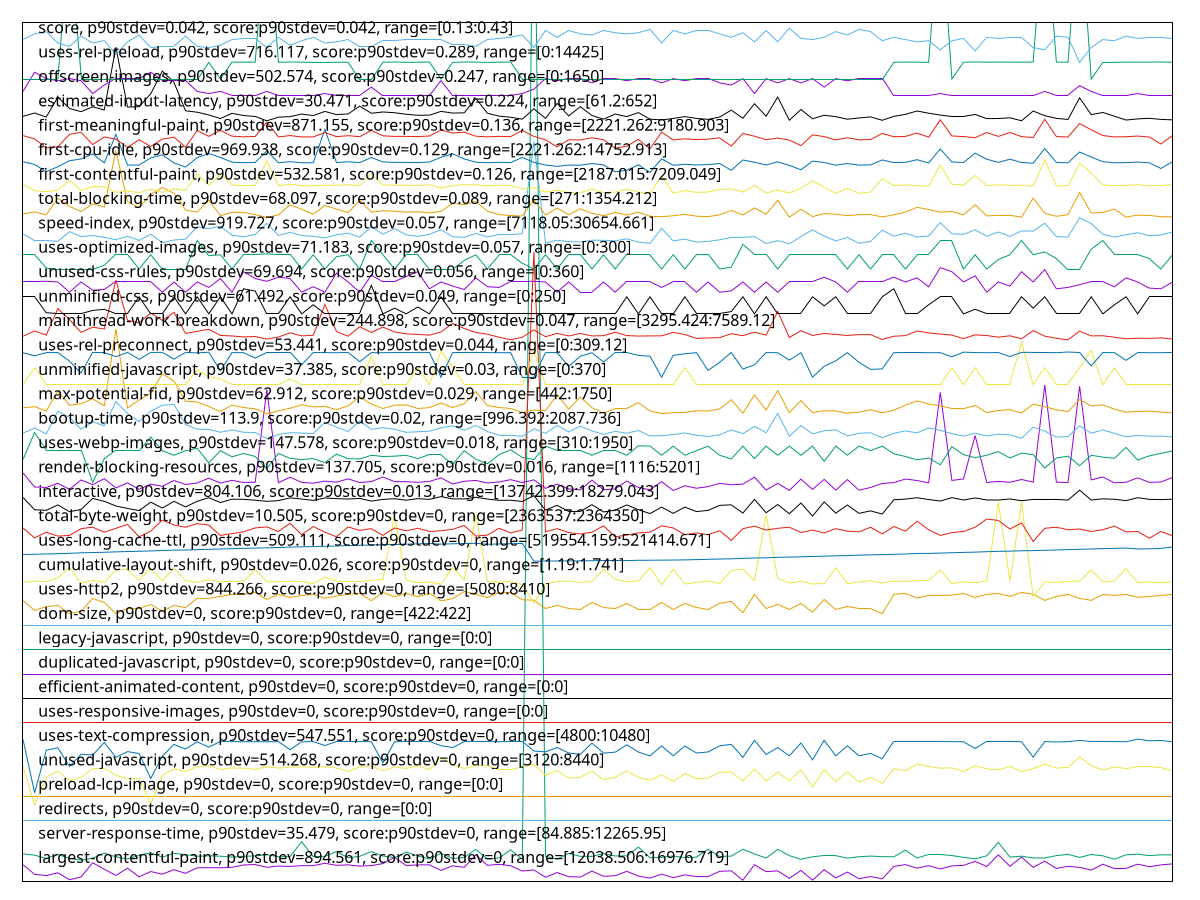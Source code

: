 reset

$largestContentfulPaintP90Stdev894561ScoreP90Stdev0Range1203850616976719 <<EOF
0 0.688344229305875
1 0.2959683626819327
2 0.24312607149387455
3 0.35763273323642064
4 0.07094303303444738
5 0.1873053516913692
6 0.7686870349316814
7 0.5028505591531007
8 0.24881459135539474
9 0.5466778341899259
10 0.19119608511365138
11 0.40786546728749284
12 0.30021635124542323
13 0.4866716428335667
14 0.3340911717956576
15 0.5612280345641842
16 0.5656354837434665
17 0.5623494334245147
18 0.5814668604030193
19 0.6779008262081465
20 0.6952554213592146
21 0.5827647219712904
22 0.6328786525834444
23 0.6168937290792815
24 0.6496761916098084
25 0.6479767216164642
26 0.7471143368822002
27 0.66215646646741
28 0.6819359190090943
29 0.6314758215766965
30 0.6505137294534182
31 0.7339259935286462
32 0.9918156280756905
33 0.6555579650653036
34 0.6782827924646497
35 0.6826239229242534
36 0.45549371314830545
37 0.6443373234694061
38 0.5831780523356698
39 1.0944886224775208
40 0.6613378315709708
41 0.7029574747050513
42 0.645922425352218
43 0.4290639081036183
44 0.47445273554158485
45 0.17201719715608021
46 0.3663175286289899
47 0.19740491123610582
48 0.18192983929025175
49 0.42529028847134587
50 0.2142835534101044
51 0.23729762758207062
52 0.4167236628993538
53 0.22244698651117156
54 0.13876976436639188
55 0.30020779739782144
56 0.15523095765679606
57 0.2724949152128162
58 0.20247354115411564
59 0.19982248201580077
60 0.41658648452854985
61 0.43722290587629864
62 0.0515077408549276
63 0.6870485854017967
64 0.40346076378768814
65 0.43603518829628607
66 0.13121133117782557
67 0.4522433566625583
68 0.05228761942951543
69 0.484832248789941
70 0.14386088773550343
71 0.38656321866651844
72 0.11408293777445655
73 0.20438559010083068
74 0.10775604743448008
75 0.6174170978288633
76 0.6915218252854771
77 0.5462725296578661
78 0.6482777959314472
79 0.5141225238346103
80 0.6396830799463431
81 0.6597990894301011
82 0.8270849973357879
83 0.6109436304460267
84 1.0924895566119899
85 0.6225371564355417
86 1.00329193467214
87 0.5797552460581405
88 0.8312113311778253
89 0.5331254770995248
90 0.6204236168564212
91 0.5797308517520166
92 0.46793259160763556
93 0.7092900676100955
94 0.5272992508519163
95 0.5369712236196031
96 0.7108362019649421
97 0.6049851891712827
98 0.6806830443430258
99 0.721467472900748
EOF

$serverResponseTimeP90Stdev35479ScoreP90Stdev0Range848851226595 <<EOF
0 1.1330568830824461
1 1.0785607993717619
2 0.9467236109411332
3 1.1081201148370252
4 0.9466879155958063
5 0.8745654703626647
6 0.9537555939705462
7 1.165918017990454
8 1.0102291998123445
9 0.9223508291518786
10 1.0740953116713579
11 1.1759305623546688
12 0.9995170266797209
13 1.1507082313466324
14 1.102751534899849
15 1.0345662862562721
16 1.050622052584343
17 1.0381679465997633
18 0.9991493646228531
19 1.0339202005058539
20 1.0483411200179495
21 1.099064205727573
22 1.0148910119120467
23 1.0214589554522089
24 1.628444024599192
25 1.0188103608289478
26 1.032096168359646
27 1.2255435228246236
28 0.9730025241708481
29 1.0313715528495084
30 1.2253079335454657
31 1.0404774354424182
32 0.9840752202912739
33 1.1971907100314119
34 1.0505542314282217
35 0.9212121476359483
36 1.154752513972178
37 0.9449067178639905
38 0.9798453218700282
39 1.3189296852690409
40 0.9164932229837229
41 0.9651174223881206
42 1.2945997378941785
43 0.9154866142455024
44 44.35529763288866
45 1.0306005333904458
46 0.9142337076245257
47 1.1568728174846
48 1.0307468843062864
49 1.02891214355648
50 1.1459821676253417
51 1.0462850681271163
52 1.0520927008118142
53 1.4088498296822092
54 0.972884729531269
55 0.9900791773752702
56 1.0465492136825358
57 0.9735736496960796
58 0.9985818086321543
59 1.3224635244564107
60 1.025617463182801
61 1.0393780188063475
62 1.3190724666503488
63 1.1269244227552726
64 0.960223590543793
65 1.3151852435442417
66 1.0600134979398685
67 0.9113245369803777
68 1.0111465701872475
69 1.0674452688369436
70 1.0604846764981846
71 0.9552476594052135
72 1.0151658660710643
73 1.0419695008770855
74 1.0165794017460121
75 1.012013967078693
76 1.2826917706931016
77 0.9618370201525721
78 1.1253788143026149
79 1.1253966619752782
80 1.0636437145596214
81 0.9884550391628931
82 0.9284440245991923
83 1.0524139589197568
84 1.604735176233019
85 0.9990351395178068
86 1.0391924030106474
87 0.9639644627340594
88 0.964853276832701
89 1.0598921337657567
90 1.1129354169216334
91 0.9876376157549056
92 1.1065745063843675
93 1.052506766817607
94 0.9137732376698078
95 1.0929817188838573
96 1.1196033074287113
97 1.059456650552768
98 1.0930316923673153
99 1.0883984365438746
EOF

$redirectsP90Stdev0ScoreP90Stdev0Range00 <<EOF
0 2.5
1 2.5
2 2.5
3 2.5
4 2.5
5 2.5
6 2.5
7 2.5
8 2.5
9 2.5
10 2.5
11 2.5
12 2.5
13 2.5
14 2.5
15 2.5
16 2.5
17 2.5
18 2.5
19 2.5
20 2.5
21 2.5
22 2.5
23 2.5
24 2.5
25 2.5
26 2.5
27 2.5
28 2.5
29 2.5
30 2.5
31 2.5
32 2.5
33 2.5
34 2.5
35 2.5
36 2.5
37 2.5
38 2.5
39 2.5
40 2.5
41 2.5
42 2.5
43 2.5
44 2.5
45 2.5
46 2.5
47 2.5
48 2.5
49 2.5
50 2.5
51 2.5
52 2.5
53 2.5
54 2.5
55 2.5
56 2.5
57 2.5
58 2.5
59 2.5
60 2.5
61 2.5
62 2.5
63 2.5
64 2.5
65 2.5
66 2.5
67 2.5
68 2.5
69 2.5
70 2.5
71 2.5
72 2.5
73 2.5
74 2.5
75 2.5
76 2.5
77 2.5
78 2.5
79 2.5
80 2.5
81 2.5
82 2.5
83 2.5
84 2.5
85 2.5
86 2.5
87 2.5
88 2.5
89 2.5
90 2.5
91 2.5
92 2.5
93 2.5
94 2.5
95 2.5
96 2.5
97 2.5
98 2.5
99 2.5
EOF

$preloadLcpImageP90Stdev0ScoreP90Stdev0Range00 <<EOF
0 3.5
1 3.5
2 3.5
3 3.5
4 3.5
5 3.5
6 3.5
7 3.5
8 3.5
9 3.5
10 3.5
11 3.5
12 3.5
13 3.5
14 3.5
15 3.5
16 3.5
17 3.5
18 3.5
19 3.5
20 3.5
21 3.5
22 3.5
23 3.5
24 3.5
25 3.5
26 3.5
27 3.5
28 3.5
29 3.5
30 3.5
31 3.5
32 3.5
33 3.5
34 3.5
35 3.5
36 3.5
37 3.5
38 3.5
39 3.5
40 3.5
41 3.5
42 3.5
43 3.5
44 3.5
45 3.5
46 3.5
47 3.5
48 3.5
49 3.5
50 3.5
51 3.5
52 3.5
53 3.5
54 3.5
55 3.5
56 3.5
57 3.5
58 3.5
59 3.5
60 3.5
61 3.5
62 3.5
63 3.5
64 3.5
65 3.5
66 3.5
67 3.5
68 3.5
69 3.5
70 3.5
71 3.5
72 3.5
73 3.5
74 3.5
75 3.5
76 3.5
77 3.5
78 3.5
79 3.5
80 3.5
81 3.5
82 3.5
83 3.5
84 3.5
85 3.5
86 3.5
87 3.5
88 3.5
89 3.5
90 3.5
91 3.5
92 3.5
93 3.5
94 3.5
95 3.5
96 3.5
97 3.5
98 3.5
99 3.5
EOF

$unusedJavascriptP90Stdev514268ScoreP90Stdev0Range31208440 <<EOF
0 4.721605263157894
1 3.137394736842105
2 4.268447368421052
3 4.526342105263158
4 4.128447368421053
5 4.264763157894737
6 4.625815789473684
7 4.640552631578947
8 4.356868421052631
9 4.2095
10 4.224236842105263
11 3.170552631578947
12 4.356868421052631
13 4.611078947368421
14 4.507921052631579
15 4.710552631578947
16 4.7473947368421054
17 4.588973684210526
18 4.65528947368421
19 4.640552631578947
20 4.596342105263158
21 4.703184210526316
22 4.644236842105263
23 4.692131578947368
24 4.6995000000000005
25 4.673710526315789
26 4.710552631578947
27 4.647921052631579
28 4.511605263157895
29 4.695815789473684
30 4.7326578947368425
31 4.533710526315789
32 4.692131578947368
33 4.633184210526316
34 4.736342105263158
35 4.581605263157895
36 5.067921052631579
37 4.784236842105264
38 4.6295
39 4.758447368421052
40 4.740026315789473
41 4.592657894736842
42 4.581605263157895
43 4.6995000000000005
44 4.79528947368421
45 4.3421315789473685
46 4.548447368421053
47 4.238973684210526
48 4.264763157894737
49 4.526342105263158
50 4.168973684210526
51 4.275815789473684
52 4.530026315789474
53 4.268447368421052
54 4.146868421052631
55 4.367921052631579
56 4.098973684210526
57 4.426868421052632
58 4.216868421052632
59 4.231605263157895
60 4.474763157894737
61 4.4895
62 4.117394736842105
63 4.611078947368421
64 4.110026315789474
65 4.482131578947368
66 4.128447368421053
67 4.570552631578947
68 3.877921052631579
69 4.581605263157895
70 4.095289473684211
71 4.493184210526316
72 4.0695
73 4.264763157894737
74 4.025289473684211
75 4.625815789473684
76 4.533710526315789
77 4.810026315789473
78 4.714236842105263
79 4.640552631578947
80 4.658973684210526
81 4.5042368421052625
82 4.743710526315789
83 4.614763157894737
84 4.574236842105263
85 4.710552631578947
86 4.5042368421052625
87 4.622131578947368
88 4.810026315789473
89 4.644236842105263
90 4.673710526315789
91 5.097394736842105
92 4.7473947368421054
93 4.5595
94 4.6995000000000005
95 4.622131578947368
96 4.710552631578947
97 4.706868421052631
98 4.670026315789474
99 4.530026315789474
EOF

$usesTextCompressionP90Stdev547551ScoreP90Stdev0Range480010480 <<EOF
0 5.82107182320442
1 3.6359889502762432
2 5.37632044198895
3 5.480740331491713
4 4.711127071823205
5 5.217756906077348
6 5.179082872928177
7 5.6934475138121545
8 5.086265193370165
9 5.322176795580111
10 5.2448287292817675
11 4.21996685082873
12 5.132674033149171
13 5.616099447513813
14 5.426596685082873
15 5.724386740331491
16 5.503944751381216
17 5.73985635359116
18 5.728254143646408
19 5.724386740331491
20 5.728254143646408
21 5.724386740331491
22 5.732121546961326
23 5.399524861878453
24 5.724386740331491
25 5.732121546961326
26 5.569690607734806
27 5.728254143646408
28 5.728254143646408
29 5.732121546961326
30 5.728254143646408
31 4.8580883977900555
32 5.724386740331491
33 5.728254143646408
34 5.728254143646408
35 5.728254143646408
36 5.565823204419889
37 5.488475138121547
38 5.728254143646408
39 5.728254143646408
40 5.728254143646408
41 5.724386740331491
42 5.728254143646408
43 5.728254143646408
44 5.345381215469613
45 5.31057458563536
46 5.488475138121547
47 5.264165745856354
48 5.206154696132597
49 5.670243093922652
50 5.260298342541437
51 5.298972375690608
52 5.600629834254144
53 5.3028397790055255
54 5.14814364640884
55 5.554220994475138
56 5.14814364640884
57 5.550353591160221
58 5.264165745856354
59 5.306707182320443
60 5.558088397790055
61 5.61996685082873
62 5.086265193370165
63 5.782397790055248
64 5.2022872928176795
65 5.488475138121547
66 5.14814364640884
67 5.674110497237569
68 4.985712707182321
69 5.782397790055248
70 5.14814364640884
71 5.558088397790055
72 5.14814364640884
73 5.2486961325966845
74 5.028254143646409
75 5.728254143646408
76 5.728254143646408
77 5.728254143646408
78 5.732121546961326
79 5.732121546961326
80 5.728254143646408
81 5.724386740331491
82 5.449801104972376
83 5.728254143646408
84 5.728254143646408
85 5.735988950276243
86 5.724386740331491
87 5.093999999999999
88 5.732121546961326
89 5.716651933701657
90 5.728254143646408
91 5.778530386740332
92 5.724386740331491
93 5.724386740331491
94 5.732121546961326
95 5.724386740331491
96 5.832674033149171
97 5.763060773480663
98 5.778530386740332
99 5.724386740331491
EOF

$usesResponsiveImagesP90Stdev0ScoreP90Stdev0Range00 <<EOF
0 6.5
1 6.5
2 6.5
3 6.5
4 6.5
5 6.5
6 6.5
7 6.5
8 6.5
9 6.5
10 6.5
11 6.5
12 6.5
13 6.5
14 6.5
15 6.5
16 6.5
17 6.5
18 6.5
19 6.5
20 6.5
21 6.5
22 6.5
23 6.5
24 6.5
25 6.5
26 6.5
27 6.5
28 6.5
29 6.5
30 6.5
31 6.5
32 6.5
33 6.5
34 6.5
35 6.5
36 6.5
37 6.5
38 6.5
39 6.5
40 6.5
41 6.5
42 6.5
43 6.5
44 6.5
45 6.5
46 6.5
47 6.5
48 6.5
49 6.5
50 6.5
51 6.5
52 6.5
53 6.5
54 6.5
55 6.5
56 6.5
57 6.5
58 6.5
59 6.5
60 6.5
61 6.5
62 6.5
63 6.5
64 6.5
65 6.5
66 6.5
67 6.5
68 6.5
69 6.5
70 6.5
71 6.5
72 6.5
73 6.5
74 6.5
75 6.5
76 6.5
77 6.5
78 6.5
79 6.5
80 6.5
81 6.5
82 6.5
83 6.5
84 6.5
85 6.5
86 6.5
87 6.5
88 6.5
89 6.5
90 6.5
91 6.5
92 6.5
93 6.5
94 6.5
95 6.5
96 6.5
97 6.5
98 6.5
99 6.5
EOF

$efficientAnimatedContentP90Stdev0ScoreP90Stdev0Range00 <<EOF
0 7.5
1 7.5
2 7.5
3 7.5
4 7.5
5 7.5
6 7.5
7 7.5
8 7.5
9 7.5
10 7.5
11 7.5
12 7.5
13 7.5
14 7.5
15 7.5
16 7.5
17 7.5
18 7.5
19 7.5
20 7.5
21 7.5
22 7.5
23 7.5
24 7.5
25 7.5
26 7.5
27 7.5
28 7.5
29 7.5
30 7.5
31 7.5
32 7.5
33 7.5
34 7.5
35 7.5
36 7.5
37 7.5
38 7.5
39 7.5
40 7.5
41 7.5
42 7.5
43 7.5
44 7.5
45 7.5
46 7.5
47 7.5
48 7.5
49 7.5
50 7.5
51 7.5
52 7.5
53 7.5
54 7.5
55 7.5
56 7.5
57 7.5
58 7.5
59 7.5
60 7.5
61 7.5
62 7.5
63 7.5
64 7.5
65 7.5
66 7.5
67 7.5
68 7.5
69 7.5
70 7.5
71 7.5
72 7.5
73 7.5
74 7.5
75 7.5
76 7.5
77 7.5
78 7.5
79 7.5
80 7.5
81 7.5
82 7.5
83 7.5
84 7.5
85 7.5
86 7.5
87 7.5
88 7.5
89 7.5
90 7.5
91 7.5
92 7.5
93 7.5
94 7.5
95 7.5
96 7.5
97 7.5
98 7.5
99 7.5
EOF

$duplicatedJavascriptP90Stdev0ScoreP90Stdev0Range00 <<EOF
0 8.5
1 8.5
2 8.5
3 8.5
4 8.5
5 8.5
6 8.5
7 8.5
8 8.5
9 8.5
10 8.5
11 8.5
12 8.5
13 8.5
14 8.5
15 8.5
16 8.5
17 8.5
18 8.5
19 8.5
20 8.5
21 8.5
22 8.5
23 8.5
24 8.5
25 8.5
26 8.5
27 8.5
28 8.5
29 8.5
30 8.5
31 8.5
32 8.5
33 8.5
34 8.5
35 8.5
36 8.5
37 8.5
38 8.5
39 8.5
40 8.5
41 8.5
42 8.5
43 8.5
44 8.5
45 8.5
46 8.5
47 8.5
48 8.5
49 8.5
50 8.5
51 8.5
52 8.5
53 8.5
54 8.5
55 8.5
56 8.5
57 8.5
58 8.5
59 8.5
60 8.5
61 8.5
62 8.5
63 8.5
64 8.5
65 8.5
66 8.5
67 8.5
68 8.5
69 8.5
70 8.5
71 8.5
72 8.5
73 8.5
74 8.5
75 8.5
76 8.5
77 8.5
78 8.5
79 8.5
80 8.5
81 8.5
82 8.5
83 8.5
84 8.5
85 8.5
86 8.5
87 8.5
88 8.5
89 8.5
90 8.5
91 8.5
92 8.5
93 8.5
94 8.5
95 8.5
96 8.5
97 8.5
98 8.5
99 8.5
EOF

$legacyJavascriptP90Stdev0ScoreP90Stdev0Range00 <<EOF
0 9.5
1 9.5
2 9.5
3 9.5
4 9.5
5 9.5
6 9.5
7 9.5
8 9.5
9 9.5
10 9.5
11 9.5
12 9.5
13 9.5
14 9.5
15 9.5
16 9.5
17 9.5
18 9.5
19 9.5
20 9.5
21 9.5
22 9.5
23 9.5
24 9.5
25 9.5
26 9.5
27 9.5
28 9.5
29 9.5
30 9.5
31 9.5
32 9.5
33 9.5
34 9.5
35 9.5
36 9.5
37 9.5
38 9.5
39 9.5
40 9.5
41 9.5
42 9.5
43 9.5
44 9.5
45 9.5
46 9.5
47 9.5
48 9.5
49 9.5
50 9.5
51 9.5
52 9.5
53 9.5
54 9.5
55 9.5
56 9.5
57 9.5
58 9.5
59 9.5
60 9.5
61 9.5
62 9.5
63 9.5
64 9.5
65 9.5
66 9.5
67 9.5
68 9.5
69 9.5
70 9.5
71 9.5
72 9.5
73 9.5
74 9.5
75 9.5
76 9.5
77 9.5
78 9.5
79 9.5
80 9.5
81 9.5
82 9.5
83 9.5
84 9.5
85 9.5
86 9.5
87 9.5
88 9.5
89 9.5
90 9.5
91 9.5
92 9.5
93 9.5
94 9.5
95 9.5
96 9.5
97 9.5
98 9.5
99 9.5
EOF

$domSizeP90Stdev0ScoreP90Stdev0Range422422 <<EOF
0 10.5
1 10.5
2 10.5
3 10.5
4 10.5
5 10.5
6 10.5
7 10.5
8 10.5
9 10.5
10 10.5
11 10.5
12 10.5
13 10.5
14 10.5
15 10.5
16 10.5
17 10.5
18 10.5
19 10.5
20 10.5
21 10.5
22 10.5
23 10.5
24 10.5
25 10.5
26 10.5
27 10.5
28 10.5
29 10.5
30 10.5
31 10.5
32 10.5
33 10.5
34 10.5
35 10.5
36 10.5
37 10.5
38 10.5
39 10.5
40 10.5
41 10.5
42 10.5
43 10.5
44 10.5
45 10.5
46 10.5
47 10.5
48 10.5
49 10.5
50 10.5
51 10.5
52 10.5
53 10.5
54 10.5
55 10.5
56 10.5
57 10.5
58 10.5
59 10.5
60 10.5
61 10.5
62 10.5
63 10.5
64 10.5
65 10.5
66 10.5
67 10.5
68 10.5
69 10.5
70 10.5
71 10.5
72 10.5
73 10.5
74 10.5
75 10.5
76 10.5
77 10.5
78 10.5
79 10.5
80 10.5
81 10.5
82 10.5
83 10.5
84 10.5
85 10.5
86 10.5
87 10.5
88 10.5
89 10.5
90 10.5
91 10.5
92 10.5
93 10.5
94 10.5
95 10.5
96 10.5
97 10.5
98 10.5
99 10.5
EOF

$usesHttp2P90Stdev844266ScoreP90Stdev0Range50808410 <<EOF
0 11.516827450980394
1 11.102317647058824
2 11.26427843137255
3 11.308200000000001
4 10.978788235294118
5 11.072121568627452
6 11.596435294117647
7 11.431729411764707
8 10.976043137254903
9 11.18741568627451
10 11.184670588235296
11 11.349376470588236
12 11.069376470588237
13 11.310945098039216
14 11.2203568627451
15 11.596435294117647
16 11.599180392156864
17 11.684278431372551
18 11.76114117647059
19 11.76114117647059
20 11.84349411764706
21 11.555258823529412
22 11.763886274509805
23 11.637611764705884
24 11.717219607843138
25 11.763886274509805
26 11.601925490196079
27 11.700749019607844
28 11.76114117647059
29 11.80506274509804
30 11.503101960784315
31 11.84349411764706
32 11.667807843137256
33 11.802317647058825
34 11.662317647058824
35 11.802317647058825
36 11.494866666666667
37 11.5882
38 11.884670588235295
39 11.76114117647059
40 11.634866666666667
41 11.840749019607845
42 11.84349411764706
43 11.54427843137255
44 11.52506274509804
45 11.184670588235296
46 11.310945098039216
47 11.184670588235296
48 11.143494117647059
49 11.431729411764707
50 11.223101960784314
51 11.181925490196079
52 11.390552941176471
53 11.146239215686276
54 11.143494117647059
55 11.431729411764707
56 11.143494117647059
57 11.387807843137256
58 11.22584705882353
59 11.143494117647059
60 11.393298039215686
61 11.475650980392158
62 11.014474509803922
63 11.758396078431373
64 11.181925490196079
65 11.354866666666668
66 11.143494117647059
67 11.390552941176471
68 11.030945098039217
69 11.552513725490197
70 11.143494117647059
71 11.267023529411766
72 11.184670588235296
73 11.181925490196079
74 10.970552941176472
75 11.763886274509805
76 11.802317647058825
77 11.612905882352942
78 11.719964705882354
79 11.72270980392157
80 11.730945098039216
81 11.799572549019608
82 11.640356862745099
83 11.76114117647059
84 11.802317647058825
85 11.676043137254903
86 11.84349411764706
87 11.766631372549021
88 11.514082352941177
89 11.681533333333334
90 11.76114117647059
91 11.599180392156864
92 11.516827450980394
93 11.76114117647059
94 11.72270980392157
95 11.76114117647059
96 11.643101960784314
97 11.678788235294117
98 11.719964705882354
99 11.76114117647059
EOF

$cumulativeLayoutShiftP90Stdev0026ScoreP90Stdev0Range1191741 <<EOF
0 12.257730979082964
1 12.311230485327812
2 12.28132945595893
3 12.445830298238583
4 12.860873247720018
5 12.218145897022097
6 12.332623790348954
7 12.254031400290053
8 12.775133836787496
9 12.783643355385584
10 12.335750977830081
11 12.841353127338362
12 12.316296163071069
13 12.842570977944243
14 12.326329674650236
15 12.261714265759124
16 12.363034794022784
17 12.280641189160049
18 12.29620418583518
19 12.298282971204406
20 12.77542702492968
21 12.285561456273934
22 12.2760145173941
23 12.306858317157506
24 12.284962863816977
25 12.202340002115287
26 12.471446810475497
27 12.304824324421112
28 12.2815545516641
29 12.287091328288076
30 12.337534755356415
31 12.370899973142595
32 14.998892712736737
33 12.346838185195937
34 12.235448680277056
35 12.270869472704542
36 12.181648656186471
37 12.864989792478857
38 12.360122865682852
39 15.021840385743099
40 12.298083033179665
41 12.256961360209736
42 12.30492490424211
43 12.15804701074074
44 11.409947434536491
45 12.18708363137219
46 12.289733419190727
47 12.311230485327812
48 12.250927728941162
49 12.291715149613754
50 12.793170404809418
51 12.378053801987402
52 12.278877173837914
53 12.314859095793079
54 12.857772146857442
55 12.157772146857443
56 12.792841484362407
57 12.187358495255488
58 12.24921268011083
59 12.308527453539185
60 12.209371007524833
61 12.746385823233508
62 12.794366978914702
63 12.322553248496616
64 15.031717161282891
65 12.42547652587903
66 12.225839846122762
67 12.304274596654519
68 12.187248549702169
69 12.21084856632489
70 12.853357756540623
71 12.198565955570288
72 12.274270455153864
73 12.320218330708732
74 12.225095474006217
75 12.303992403067666
76 12.296617092468752
77 12.322107358197048
78 12.336070443468515
79 12.763367830156515
80 12.203954165720305
81 12.277211702308014
82 12.238576936673285
83 12.31550003764835
84 15.540134693192098
85 12.303296081229982
86 15.550677962748162
87 11.656859391526254
88 12.271824370195402
89 12.252600186594762
90 12.295151151757837
91 12.310008460862962
92 12.764340848303384
93 12.270594608821245
94 12.314213267468768
95 12.816594508546828
96 12.239974772222006
97 12.272940113958708
98 12.249487543994126
99 12.27929700296929
EOF

$usesLongCacheTtlP90Stdev509111ScoreP90Stdev0Range519554159521414671 <<EOF
0 13.397084025497946
1 13.405972453342883
2 13.418676805455164
3 13.431016261932342
4 13.44522422924814
5 13.465265933867954
6 13.476530462637442
7 13.48824628709417
8 13.50564237534337
9 13.518303762584594
10 13.529702041540332
11 13.542404241079339
12 13.561684094446235
13 13.576112365083503
14 13.579452529531522
15 13.596180811563954
16 13.60888168633906
17 13.621155436776235
18 13.6351113227538
19 13.64738155319833
20 13.659971005357022
21 13.670121851177754
22 13.683645768060842
23 13.700089387373396
24 13.710510411694429
25 13.720193131190968
26 13.73170567197937
27 13.746543935590523
28 13.7625135592356
29 13.77404358522071
30 13.784454949850868
31 13.793624440306615
32 13.807115165614846
33 13.82040346299189
34 13.832363520669958
35 13.84757999190498
36 13.821369401919753
37 13.83449777790426
38 13.848649906587099
39 13.855395741140228
40 13.81493240745533
41 13.82691589068429
42 13.838186437052258
43 13.850238500951377
44 13.122727706389043
45 13.127968129091016
46 13.131340504282605
47 13.133169277566992
48 13.136895448530822
49 13.141738965038428
50 13.14962383696772
51 13.149278023573203
52 13.15023850095136
53 13.15834084457893
54 13.161885474673284
55 13.166184464119652
56 13.170092514385516
57 13.176597331132768
58 13.186551827365093
59 13.199643775153788
60 13.211172588085873
61 13.219469299243457
62 13.237606194811917
63 13.254240085370014
64 13.261235609255237
65 13.280555612537995
66 13.289555217455415
67 13.300177519904508
68 13.315395323236714
69 13.329122670821135
70 13.342700166880803
71 13.353396080625572
72 13.369479582143015
73 13.382340621349044
74 13.391974487320198
75 13.406418074142067
76 13.417147179461693
77 13.438790050258348
78 13.442404097204445
79 13.454748156560868
80 13.466986955426819
81 13.48279150791791
82 13.493573189644025
83 13.511782939281971
84 13.526860124775624
85 13.533253524223085
86 13.550021076173238
87 13.55555207981189
88 13.569840157270875
89 13.583056385732306
90 13.59665727214292
91 13.610976578291996
92 13.622143338471943
93 13.636351915980896
94 13.647946109292633
95 13.660540489990979
96 13.62296749573315
97 13.630671855749142
98 13.645699562796523
99 13.707027619589866
EOF

$totalByteWeightP90Stdev10505ScoreP90Stdev0Range23635372364350 <<EOF
0 14.48497916667111
1 14.076645833338262
2 14.309979166675475
3 14.149562500002503
4 14.178729166669655
5 14.455812500003958
6 14.514145833338262
7 14.309979166675475
8 14.470395833341172
9 14.630812500006869
10 14.120395833342627
11 14.353729166672565
12 14.805812500002503
13 14.601645833339717
14 14.514145833338262
15 14.65997916667402
16 14.601645833339717
17 14.178729166669655
18 14.251645833341172
19 14.324562500005413
20 14.48497916667111
21 14.528729166675475
22 14.339145833342627
23 14.674562500003958
24 14.207895833336806
25 14.543312500005413
26 14.309979166675475
27 14.120395833342627
28 14.528729166675475
29 14.382895833339717
30 14.455812500003958
31 14.178729166669655
32 14.48497916667111
33 14.368312500002503
34 14.470395833341172
35 14.339145833342627
36 14.368312500002503
37 14.426645833336806
38 14.587062500002503
39 14.149562500002503
40 14.193312500006869
41 14.470395833341172
42 14.280812500008324
43 14.397479166669655
44 25.78706250000687
45 14.324562500005413
46 14.455812500003958
47 14.295395833338262
48 14.237062500003958
49 14.309979166675475
50 14.572479166672565
51 14.120395833342627
52 14.193312500006869
53 14.280812500008324
54 14.309979166675475
55 14.572479166672565
56 14.48497916667111
57 14.207895833336806
58 14.280812500008324
59 14.207895833336806
60 14.368312500002503
61 13.974562500006869
62 14.455812500003958
63 14.557895833342627
64 14.397479166669655
65 14.470395833341172
66 14.514145833338262
67 14.295395833338262
68 14.397479166669655
69 14.280812500008324
70 14.455812500003958
71 14.353729166672565
72 14.324562500005413
73 14.514145833338262
74 14.237062500003958
75 14.543312500005413
76 14.353729166672565
77 14.762062500005413
78 14.412062500006869
79 14.178729166669655
80 14.295395833338262
81 14.339145833342627
82 14.514145833338262
83 14.849562500006869
84 14.791229166672565
85 14.44122916667402
86 14.689145833341172
87 13.930812500002503
88 14.470395833341172
89 14.514145833338262
90 14.412062500006869
91 14.44122916667402
92 14.339145833342627
93 14.412062500006869
94 14.557895833342627
95 14.324562500005413
96 14.339145833342627
97 14.062062500008324
98 14.339145833342627
99 14.164145833339717
EOF

$interactiveP90Stdev804106ScoreP90Stdev0013Range1374239918279043 <<EOF
0 15.73561825745054
1 15.228844553468573
2 15.207803882294018
3 15.42989140212038
4 15.147929602304034
5 15.24084582235579
6 15.69534502930128
7 15.574789707488106
8 15.383893355538861
9 15.283089732531932
10 15.194492721095251
11 15.540623349695302
12 15.300236606227568
13 15.574885191251358
14 15.346257092077805
15 15.57488437315302
16 15.723244636947994
17 15.525969221637869
18 15.661901052341598
19 15.657724309708659
20 15.61988983270724
21 15.574747867601637
22 15.603755998497373
23 15.71610602771517
24 15.66964166508056
25 15.612980057266885
26 15.714371074881043
27 15.684152859671093
28 15.669738668169298
29 15.692159704983723
30 15.585297128808751
31 15.65477962317389
32 15.681449161532685
33 15.621373278737792
34 15.685662251106105
35 15.65389128524919
36 15.769326012688875
37 15.674967368394693
38 15.673325912513567
39 15.741157718173472
40 15.667378571333169
41 15.617387153017782
42 15.619047658903082
43 15.56903123015277
44 15.80802673895985
45 15.214369705818516
46 15.411513641038486
47 15.161401578261959
48 15.159378304199016
49 15.438111303614662
50 15.140432081642876
51 15.213370457133319
52 15.428664488354622
53 15.231113373904334
54 15.072731405459557
55 15.337723274563821
56 15.08143912730612
57 15.339058411052678
58 15.153719634861009
59 15.204725261374072
60 15.40967046548126
61 15.431390041405795
62 15.093883805492949
63 15.654885040988399
64 15.108026738959849
65 15.445818724935306
66 15.066773779614326
67 15.505979923699812
68 14.969503757074882
69 15.554640763502798
70 15.09171923415978
71 15.424784247933886
72 15.082650029718677
73 15.18464690758828
74 15.052649545538026
75 15.637345246347776
76 15.667286827448036
77 15.722191276901246
78 15.64821870823942
79 15.587410393688959
80 15.725987370064281
81 15.6276117460556
82 15.714106011019286
83 15.631249946239254
84 15.627683037482264
85 15.671377552884216
86 15.59989293814175
87 15.653870599048336
88 15.648642015694133
89 15.652807421821523
90 15.626466291510145
91 16.029909617330333
92 15.629411094916106
93 15.676941439686122
94 15.660209926204192
95 15.603091936388683
96 15.723450213373406
97 15.65519439903164
98 15.645709717505637
99 15.66124446998915
EOF

$renderBlockingResourcesP90Stdev137705ScoreP90Stdev0016Range11165201 <<EOF
0 16.736019667170954
1 16.16415885022693
2 16.141919818456884
3 16.31453706505295
4 16.061435703479574
5 16.4511482602118
6 16.25629198184569
7 16.504098335854763
8 16.123916792738274
9 16.33254009077156
10 16.06778971255673
11 16.275354009077155
12 16.19169288956127
13 16.427850226928896
14 16.26582299546142
15 16.326186081694402
16 16.523160363086234
17 16.32512708018154
18 16.43526323751891
19 16.348425113464447
20 16.356897125567322
21 20.158712556732223
22 16.336776096822994
23 16.563402420574885
24 16.348425113464447
25 16.31877307110439
26 16.402434190620273
27 16.357956127080183
28 16.494567322239032
29 16.34524810892587
30 16.385490166414524
31 16.569756429652042
32 16.383372163388803
33 16.380195158850228
34 16.354779122541604
35 16.391844175491677
36 16.535868381240544
37 16.28382602118003
38 16.397139183055977
39 16.43102723146747
40 16.32724508320726
41 16.368546142208775
42 16.46279727685325
43 16.34418910741301
44 16.454325264750377
45 16.106972768532525
46 16.281708018154312
47 16.082615733736763
48 16.045550680786686
49 16.443735249621785
50 16.049786686838125
51 16.082615733736763
52 16.40349319213313
53 16.140860816944024
54 16.048727685325265
55 16.380195158850228
56 16.016957639939484
57 16.213931921331316
58 16.111208774583964
59 16.17686686838124
60 16.309242057488653
61 16.25311497730711
62 16.27959001512859
63 16.565520423600603
64 16.03601966717095
65 16.31136006051437
66 16.02331164901664
67 16.485036308623297
68 16.062494704992435
69 16.473387291981844
70 16.032842662632376
71 16.46703328290469
72 16.028606656580937
73 16.144037821482602
74 16.307124054462935
75 16.34207110438729
76 16.489272314674736
77 16.426791225416036
78 16.330422087745838
79 20.039045385779122
80 16.43102723146747
81 16.49350832072617
82 18.269453857791223
83 16.34630711043873
84 16.392903177004538
85 16.35583812405446
86 16.46915128593041
87 16.362192133131618
88 20.342978819969744
89 16.3600741301059
90 16.34313010590015
91 20.291087745839636
92 16.45220726172466
93 16.57187443267776
94 16.333599092284416
95 16.357956127080183
96 16.536927382753404
97 16.352661119515883
98 16.367487140695914
99 16.551753403933432
EOF

$usesWebpImagesP90Stdev147578ScoreP90Stdev0018Range3101950 <<EOF
0 17.286875000000002
1 18.399375
2 17.661875000000002
3 17.649375
4 17.649375
5 17.649375
6 16.349375000000002
7 17.324375
8 17.649375
9 17.649375
10 17.649375
11 18.211875
12 17.649375
13 17.461875
14 17.649375
15 17.749375
16 17.149375
17 17.649375
18 17.399375
19 17.536875000000002
20 17.411875000000002
21 16.911875000000002
22 17.536875000000002
23 17.336875
24 17.286875000000002
25 17.324375
26 17.161875000000002
27 17.511875
28 17.324375
29 17.311875
30 17.461875
31 17.411875000000002
32 17.424375
33 17.461875
34 17.324375
35 17.474375000000002
36 17.474375000000002
37 17.086875
38 17.649375
39 17.299375
40 17.111875
41 17.486875
42 17.686875
43 17.374375
44 17.286875000000002
45 17.836875
46 17.649375
47 17.649375
48 17.649375
49 17.461875
50 17.649375
51 17.649375
52 17.461875
53 17.849375000000002
54 17.836875
55 17.461875
56 17.836875
57 17.461875
58 17.649375
59 17.836875
60 17.461875
61 17.311875
62 17.836875
63 17.324375
64 17.836875
65 17.461875
66 17.836875
67 17.461875
68 17.836875
69 17.211875
70 17.836875
71 17.461875
72 17.836875
73 17.649375
74 17.836875
75 17.524375
76 17.411875000000002
77 17.274375
78 17.349375000000002
79 17.074375
80 17.811875
81 17.486875
82 17.361875
83 17.461875
84 17.611875
85 17.349375000000002
86 17.549375
87 17.486875
88 16.936875
89 17.349375000000002
90 17.424375
91 17.036875000000002
92 17.461875
93 17.386875
94 17.336875
95 17.786875000000002
96 17.261875
97 17.436875
98 17.536875000000002
99 17.636875
EOF

$bootupTimeP90Stdev1139ScoreP90Stdev002Range9963922087736 <<EOF
0 18.368079004294575
1 18.579281485605218
2 18.336714283442024
3 19.26599295371401
4 19.00813308414188
5 18.533180801654204
6 18.83415185303006
7 18.66956222363607
8 19.6587200095435
9 19.17163714013043
10 18.839830236996978
11 19.265169031334498
12 19.511538523938285
13 19.547529457610942
14 18.723712851916652
15 18.533041625576583
16 18.52351641482424
17 18.403296118975664
18 18.498642866231904
19 18.403891792587878
20 18.394461221568314
21 18.13983023699698
22 18.31272032766025
23 18.385297868617783
24 18.372632845554318
25 18.351489215842214
26 18.81270203594719
27 18.615767886114206
28 18.4331410370606
29 18.87378363289327
30 18.52518096071258
31 18.588879067917926
32 18.527446747256242
33 18.402789518053122
34 18.425252536981073
35 18.447119882296803
36 18.58350130427867
37 18.67325317321457
38 18.485220725306185
39 18.68267261014792
40 18.433703308414184
41 18.280626324160966
42 18.27690197232384
43 18.24225826308255
44 18.544392826467313
45 18.360942055034197
46 18.685895928105612
47 18.415560314935583
48 18.654158215365037
49 18.458387577540957
50 18.318242834420232
51 18.442215317321455
52 18.365468061078417
53 18.476602942579927
54 18.25563030062033
55 18.26152579926833
56 18.309235358676634
57 18.376579879115635
58 18.281272101161125
59 18.232360060442183
60 18.30056747256243
61 18.49812513122316
62 18.34959085414347
63 18.6459134245268
64 18.38480796882456
65 19.17504973755368
66 18.239847733418163
67 18.68227735008748
68 18.337059440114523
69 18.468792381103867
70 18.502974025767458
71 18.25367070144743
72 18.36341382217274
73 18.38339950691904
74 18.179740369015427
75 18.35926080801654
76 18.460052123429296
77 18.377231223158898
78 18.586819261969143
79 18.483628550978207
80 18.348566518212184
81 18.241256195323682
82 18.369081072053444
83 18.251516255765864
84 18.326704739939558
85 18.300077572769208
86 18.160044170510577
87 18.61226621600127
88 18.45378363289327
89 18.20628403053921
90 18.228791585811994
91 18.667112724669952
92 18.364961460155875
93 18.500780610784155
94 18.36235608398282
95 18.216399347860666
96 18.277107952918723
97 18.24431250198823
98 18.245949212661046
99 18.20970219500557
EOF

$maxPotentialFidP90Stdev62912ScoreP90Stdev0029Range4421750 <<EOF
0 19.403617424242427
1 19.453996212121215
2 19.276344696969698
3 20.103617424242426
4 19.507026515151516
5 19.57596590909091
6 19.777481060606053
7 19.48316287878788
8 22.630511363636366
9 19.39566287878788
10 19.724450757575752
11 20.010814393939395
12 20.7983143939394
13 20.498693181818183
14 19.674071969696982
15 19.644905303030306
16 19.459299242424244
17 19.252481060606062
18 19.517632575757577
19 19.416875
20 19.366496212121213
21 19.162329545454547
22 19.284299242424243
23 19.38505681818182
24 19.530890151515152
25 19.443390151515153
26 19.46195075757576
27 19.332026515151515
28 19.48316287878788
29 19.862329545454546
30 19.557405303030304
31 19.377102272727274
32 19.51232954545455
33 19.52823863636364
34 19.377102272727274
35 19.414223484848485
36 19.602481060606063
37 19.414223484848485
38 19.578617424242427
39 20.071799242424245
40 19.501723484848487
41 19.416875
42 19.37975378787879
43 19.207405303030306
44 19.316117424242425
45 19.29225378787879
46 19.939223484848487
47 19.350587121212122
48 19.849071969696972
49 19.411571969696972
50 19.180890151515154
51 19.398314393939394
52 19.398314393939394
53 19.615738636363638
54 19.276344696969698
55 19.170284090909092
56 19.207405303030306
57 19.218011363636364
58 19.28695075757576
59 19.276344696969698
60 19.361193181818184
61 19.73505681818182
62 19.183541666666667
63 19.93126893939394
64 19.31346590909091
65 20.108920454545455
66 19.202102272727274
67 19.700587121212124
68 19.210056818181826
69 19.28695075757575
70 19.276344696969698
71 19.186193181818183
72 19.22596590909091
73 19.329375000000002
74 19.19945075757576
75 19.308162878787872
76 19.51232954545455
77 19.689981060606062
78 19.56005681818182
79 19.488465909090912
80 19.377102272727274
81 19.371799242424245
82 19.501723484848487
83 19.207405303030306
84 19.29755681818182
85 19.329375000000002
86 19.1888446969697
87 19.557405303030304
88 19.453996212121215
89 19.32407196969697
90 19.25248106060605
91 19.743011363636366
92 19.48316287878788
93 19.52823863636364
94 19.34793560606061
95 19.228617424242426
96 19.255132575757578
97 19.268390151515153
98 19.231268939393942
99 19.199450757575768
EOF

$unminifiedJavascriptP90Stdev37385ScoreP90Stdev003Range0370 <<EOF
0 20.352066666666666
1 21.052066666666665
2 20.352066666666666
3 20.352066666666666
4 20.352066666666666
5 20.352066666666666
6 20.352066666666666
7 20.352066666666666
8 20.352066666666666
9 20.352066666666666
10 20.352066666666666
11 20.352066666666666
12 20.352066666666666
13 20.352066666666666
14 20.352066666666666
15 20.95873333333333
16 20.678733333333334
17 20.5854
18 20.352066666666666
19 20.352066666666666
20 20.352066666666666
21 20.352066666666666
22 20.352066666666666
23 20.5854
24 20.352066666666666
25 20.352066666666666
26 20.352066666666666
27 20.352066666666666
28 20.352066666666666
29 20.352066666666666
30 21.518733333333333
31 20.352066666666666
32 20.352066666666666
33 20.352066666666666
34 21.052066666666665
35 20.352066666666666
36 21.752066666666664
37 21.052066666666665
38 20.352066666666666
39 20.352066666666666
40 20.352066666666666
41 20.352066666666666
42 20.352066666666666
43 20.352066666666666
44 21.752066666666664
45 20.352066666666666
46 20.352066666666666
47 20.352066666666666
48 20.352066666666666
49 20.352066666666666
50 20.352066666666666
51 20.352066666666666
52 20.352066666666666
53 20.352066666666666
54 20.352066666666666
55 20.352066666666666
56 20.352066666666666
57 21.052066666666665
58 20.352066666666666
59 20.352066666666666
60 20.352066666666666
61 20.352066666666666
62 20.352066666666666
63 20.352066666666666
64 20.352066666666666
65 20.352066666666666
66 20.352066666666666
67 20.352066666666666
68 20.352066666666666
69 20.352066666666666
70 20.352066666666666
71 20.352066666666666
72 20.352066666666666
73 20.352066666666666
74 20.352066666666666
75 20.352066666666666
76 20.352066666666666
77 20.352066666666666
78 20.352066666666666
79 20.352066666666666
80 21.052066666666665
81 20.352066666666666
82 21.052066666666665
83 20.352066666666666
84 20.352066666666666
85 20.352066666666666
86 22.078733333333332
87 20.352066666666666
88 21.052066666666665
89 20.352066666666666
90 20.352066666666666
91 21.052066666666665
92 21.752066666666664
93 20.352066666666666
94 21.052066666666665
95 20.352066666666666
96 20.352066666666666
97 20.352066666666666
98 20.352066666666666
99 20.352066666666666
EOF

$usesRelPreconnectP90Stdev53441ScoreP90Stdev0044Range030912 <<EOF
0 21.664917801096994
1 21.532856939873444
2 21.668402397445448
3 21.669063269166706
4 21.31874451539295
5 20.828424426514243
6 21.676506420370778
7 21.667855008747033
8 21.502536946362525
9 21.67746101285704
10 21.392338255689495
11 21.675278133535308
12 21.677260748699084
13 21.400178597484157
14 21.67099915602696
15 21.657745006509547
16 21.682087114905848
17 20.93134351502733
18 21.668142054040104
19 21.665098038839158
20 21.4442300367592
21 21.672634646650273
22 21.663122099147312
23 21.663188853866632
24 21.16591626098806
25 21.67276148061698
26 21.668369020085787
27 21.661793680232865
28 21.675752092042472
29 21.292453169188057
30 21.666246220011445
31 21.663302336889476
32 21.669864325798535
33 21.670571925823317
34 21.665551970930526
35 21.672988446662664
36 20.660386109312412
37 21.667300944576684
38 21.67412995236302
39 21.675591880716105
40 21.66812870309624
41 21.66294186140515
42 21.665551970930526
43 20.660386109312412
44 20.660386109312412
45 21.66711403136259
46 21.66602592943769
47 21.103263619153484
48 21.520090099793734
49 21.664697510523244
50 21.2819259499418
51 21.669336963515914
52 21.671893669265835
53 21.55203557073161
54 21.52262677913333
55 20.660386109312412
56 21.5555835840668
57 21.620158761784737
58 21.665718857728823
59 20.937171202034126
60 21.271619021280536
61 21.67124614848844
62 20.992147051107224
63 21.171496955505322
64 21.66964403522478
65 21.66170689909775
66 21.35905435265235
67 21.66384972558789
68 20.660386109312412
69 21.1106600420603
70 21.331508017717496
71 21.66749453326271
72 21.2692125136463
73 20.981506348856826
74 20.999246415520332
75 21.664884423737334
76 21.66507801242336
77 21.665164793558475
78 21.66409004257744
79 21.663662812373797
80 21.492396904477175
81 21.6876010547216
82 21.667788254027712
83 21.663596057654477
84 21.67099915602696
85 21.503705153943148
86 21.679049775176832
87 21.676112567526793
88 21.672187390030835
89 21.66479764260222
90 21.692147051107224
91 21.672294197581746
92 21.124665182181186
93 21.67258124287482
94 21.665612050177913
95 21.35067663537234
96 21.67051184657593
97 21.662174182132983
98 21.664377087870513
99 21.674250110857795
EOF

$mainthreadWorkBreakdownP90Stdev244898ScoreP90Stdev0047Range3295424758912 <<EOF
0 22.33661464497282
1 22.55538781816941
2 22.38422802912877
3 23.473947172423205
4 23.022459376025633
5 22.496032589516375
6 22.70942616909894
7 22.634882971498392
8 24.632454599219464
9 22.991316874473984
10 22.89076965395776
11 23.288932370823137
12 22.98779113658741
13 23.317643250567855
14 22.45323013157339
15 22.5359621397492
16 22.624810734490815
17 22.370425333970243
18 22.35016712647488
19 22.309414145845317
20 22.328252959507633
21 22.2204563669627
22 22.30560179958861
23 22.477641885766094
24 22.352855785947092
25 22.37891212626366
26 23.642288645824195
27 22.53026864172979
28 22.340904671846413
29 22.728885967563212
30 22.496617179604662
31 22.711671267998323
32 22.515042003399007
33 22.437989845224983
34 22.413289207992538
35 22.382492456220735
36 22.51539685185727
37 22.86277984447759
38 22.657797993091503
39 22.49276843863429
40 22.420970767246057
41 22.297140028660834
42 22.195030110126503
43 22.297215092757774
44 22.59839727104638
45 22.319522777566558
46 22.455379694349396
47 22.350501502906706
48 22.452083698092853
49 22.35112021303906
50 22.36136987427576
51 22.501193814848396
52 22.364729561281223
53 22.346618641892263
54 22.352096046299273
55 22.355266935727585
56 22.4958847359921
57 22.411869814159495
58 22.248468923138912
59 22.26932081940098
60 22.28198617975739
61 22.44131541218638
62 22.361222020751484
63 22.504569424541085
64 22.38373442582465
65 23.357513659390975
66 22.285459600243065
67 22.567891676983916
68 22.36945859938844
69 22.452543181352908
70 22.41159912847659
71 22.37060275819937
72 22.405084474730046
73 22.4037719903684
74 22.20573470528406
75 22.33929193109701
76 22.364097203131248
77 22.55617712852208
78 22.473392802945373
79 22.42656872914209
80 22.38602046877691
81 22.240396120713466
82 22.395819745431975
83 22.368164312383627
84 22.300383707516485
85 22.356631737490126
86 22.23525764207749
87 22.56854678182994
88 22.341138962815652
89 22.253018262347393
90 22.190769653957762
91 22.548977799224662
92 22.351948192774998
93 22.358410529120643
94 22.29838654760396
95 22.234950561680918
96 22.259721713671087
97 22.251355478866696
98 22.272075444291715
99 22.224020774232542
EOF

$unminifiedCssP90Stdev61492ScoreP90Stdev0049Range0250 <<EOF
0 23.955
1 23.955
2 23.301666666666666
3 23.255
4 23.255
5 23.255
6 23.395
7 23.441666666666666
8 23.255
9 23.255
10 23.955
11 23.255
12 23.255
13 23.955
14 23.255
15 23.955
16 23.255
17 23.955
18 23.255
19 24.281666666666666
20 24.188333333333333
21 23.255
22 23.255
23 23.955
24 23.255
25 23.628333333333334
26 23.255
27 23.255
28 23.255
29 23.255
30 24.421666666666667
31 23.255
32 23.488333333333333
33 23.255
34 23.535
35 23.255
36 23.955
37 23.255
38 23.255
39 23.255
40 23.255
41 23.255
42 23.255
43 23.255
44 23.255
45 23.255
46 23.255
47 23.255
48 23.255
49 23.255
50 23.255
51 23.255
52 23.955
53 23.255
54 23.955
55 23.255
56 23.255
57 23.955
58 23.255
59 23.255
60 23.255
61 23.348333333333333
62 23.955
63 23.255
64 23.955
65 23.255
66 23.255
67 23.255
68 23.955
69 23.581666666666667
70 23.955
71 23.255
72 23.255
73 23.255
74 23.955
75 24.281666666666666
76 23.255
77 23.255
78 23.628333333333334
79 23.955
80 23.955
81 23.255
82 23.441666666666666
83 23.255
84 23.255
85 23.255
86 23.955
87 23.488333333333333
88 23.955
89 23.255
90 23.255
91 23.255
92 23.955
93 23.255
94 23.628333333333334
95 23.955
96 23.255
97 23.955
98 23.955
99 23.955
EOF

$unusedCssRulesP90Stdev69694ScoreP90Stdev0056Range0360 <<EOF
0 24.561880000000002
1 24.561880000000002
2 24.58988
3 24.561880000000002
4 24.14188
5 24.561880000000002
6 24.22588
7 24.25388
8 24.561880000000002
9 24.561880000000002
10 24.561880000000002
11 24.561880000000002
12 24.14188
13 24.561880000000002
14 24.14188
15 24.561880000000002
16 24.337880000000002
17 24.70188
18 24.14188
19 24.98188
20 24.70188
21 24.58988
22 24.75788
23 24.70188
24 24.14188
25 24.36588
26 24.14188
27 24.92588
28 24.561880000000002
29 24.14188
30 24.84188
31 24.561880000000002
32 24.561880000000002
33 24.78588
34 24.98188
35 24.28188
36 24.561880000000002
37 24.39388
38 24.25388
39 24.72988
40 24.36588
41 24.337880000000002
42 24.561880000000002
43 24.561880000000002
44 24.58988
45 24.561880000000002
46 24.14188
47 24.561880000000002
48 24.14188
49 24.14188
50 24.561880000000002
51 24.14188
52 24.561880000000002
53 24.561880000000002
54 24.561880000000002
55 24.337880000000002
56 24.561880000000002
57 24.561880000000002
58 24.14188
59 24.561880000000002
60 24.14188
61 24.19788
62 24.561880000000002
63 24.14188
64 24.561880000000002
65 24.14188
66 24.561880000000002
67 24.561880000000002
68 24.561880000000002
69 24.75788
70 24.561880000000002
71 24.14188
72 24.561880000000002
73 24.561880000000002
74 24.561880000000002
75 24.75788
76 24.561880000000002
77 24.72988
78 24.36588
79 25.14988
80 24.98188
81 24.561880000000002
82 24.81388
83 24.14188
84 24.561880000000002
85 24.39388
86 24.98188
87 24.561880000000002
88 25.06588
89 24.28188
90 24.337880000000002
91 24.44988
92 24.561880000000002
93 24.561880000000002
94 24.36588
95 24.72988
96 24.561880000000002
97 24.30988
98 24.28188
99 24.561880000000002
EOF

$usesOptimizedImagesP90Stdev71183ScoreP90Stdev0057Range0300 <<EOF
0 25.676166666666667
1 25.676166666666667
2 25.131722222222223
3 25.092833333333335
4 25.092833333333335
5 25.092833333333335
6 25.092833333333335
7 25.24838888888889
8 25.676166666666667
9 25.676166666666667
10 25.092833333333335
11 25.676166666666667
12 25.092833333333335
13 25.092833333333335
14 25.092833333333335
15 26.259500000000003
16 25.63727777777778
17 25.676166666666667
18 25.092833333333335
19 25.676166666666667
20 25.676166666666667
21 25.71505555555556
22 25.676166666666667
23 25.676166666666667
24 25.092833333333335
25 25.676166666666667
26 25.092833333333335
27 25.59838888888889
28 25.676166666666667
29 25.092833333333335
30 26.259500000000003
31 25.676166666666667
32 25.092833333333335
33 25.676166666666667
34 25.676166666666667
35 25.092833333333335
36 25.092833333333335
37 25.092833333333335
38 25.442833333333336
39 25.676166666666667
40 25.092833333333335
41 25.676166666666667
42 25.676166666666667
43 25.32616666666667
44 25.092833333333335
45 25.676166666666667
46 25.092833333333335
47 25.676166666666667
48 25.676166666666667
49 25.092833333333335
50 25.676166666666667
51 25.092833333333335
52 25.676166666666667
53 25.676166666666667
54 25.676166666666667
55 25.092833333333335
56 25.676166666666667
57 25.092833333333335
58 25.676166666666667
59 25.676166666666667
60 25.092833333333335
61 25.170611111111114
62 26.103944444444444
63 25.676166666666667
64 25.676166666666667
65 25.092833333333335
66 25.676166666666667
67 25.676166666666667
68 25.676166666666667
69 25.676166666666667
70 25.676166666666667
71 25.092833333333335
72 25.676166666666667
73 25.092833333333335
74 25.676166666666667
75 25.676166666666667
76 25.092833333333335
77 25.676166666666667
78 25.676166666666667
79 26.259500000000003
80 26.259500000000003
81 25.092833333333335
82 25.676166666666667
83 25.092833333333335
84 25.481722222222224
85 25.676166666666667
86 26.259500000000003
87 25.676166666666667
88 25.792833333333334
89 25.520611111111112
90 25.092833333333335
91 25.092833333333335
92 25.9095
93 26.259500000000003
94 25.676166666666667
95 25.676166666666667
96 25.676166666666667
97 25.520611111111112
98 25.092833333333335
99 25.676166666666667
EOF

$speedIndexP90Stdev919727ScoreP90Stdev0057Range71180530654661 <<EOF
0 26.534687538590912
1 26.25619698354267
2 26.26293212955203
3 26.22476424543332
4 26.62361847402552
5 26.4207337573679
6 26.465140189014743
7 26.387927719811355
8 26.29009989770642
9 26.439200339240546
10 26.261863011811123
11 26.516695852695594
12 26.16931943414071
13 26.279755783158976
14 26.316693376193157
15 26.820597281359163
16 26.746292942095945
17 26.846389172295762
18 26.478927125796027
19 26.408781652474154
20 26.508739001509
21 26.963921669382326
22 26.46994800306977
23 26.592901145559757
24 26.465624637544988
25 26.431209782220964
26 26.365973367698263
27 26.495967500143728
28 26.562522859676626
29 26.40208961154914
30 26.82294376591511
31 26.52384899395564
32 26.743213778614734
33 26.496116903651757
34 26.432201302506193
35 26.511472975586855
36 26.705923857050216
37 26.416018817496646
38 26.391193226832407
39 26.546635889123635
40 26.413691497258252
41 26.503221968362297
42 26.505306757203165
43 26.541781405169015
44 30.308566976152
45 26.158097790999847
46 26.271172548384047
47 26.213748808642602
48 26.201956703039663
49 26.27396026599536
50 26.26843556322146
51 26.248576699674846
52 26.327676763263447
53 26.194435024790995
54 26.142527630738968
55 26.76070717082824
56 26.240590532605484
57 26.319625430275696
58 26.193755305652672
59 26.22439243009738
60 26.2898830158983
61 26.38638201675157
62 26.390588014755565
63 26.424664751622384
64 26.13465004867743
65 26.255390235957712
66 26.123721324202933
67 26.425398579707437
68 26.6961378157189
69 26.443079846941405
70 26.244102862488965
71 26.386515800148217
72 26.146389172295763
73 26.22348088572961
74 26.682794482772938
75 26.43884691152546
76 26.557123604907606
77 26.40733209633915
78 26.44278759393952
79 26.990960633700105
80 26.533348862662997
81 26.514812496428412
82 26.69529079353291
83 26.433464575729516
84 26.60958343916613
85 26.429046067026277
86 26.65391412451029
87 26.643553216769828
88 26.969501531636055
89 26.4182243429266
90 26.400792931551393
91 27.1963934785873
92 26.95127445168679
93 26.519172665483122
94 26.40013900099369
95 26.495227466236752
96 26.58059652435459
97 26.45623085977706
98 26.488200042547614
99 26.609692166562333
EOF

$totalBlockingTimeP90Stdev68097ScoreP90Stdev0089Range2711354212 <<EOF
0 27.341547279783395
1 27.433785546931407
2 27.31248590794224
3 27.98974222563177
4 27.658695294223826
5 27.448948001805054
6 27.76356894043321
7 27.6271068465704
8 29.943707568592057
9 27.854543669675092
10 27.60309962635379
11 28.15526569133574
12 28.42945341696751
13 28.19569890433213
14 27.50707074548737
15 27.42367724368231
16 27.9126664133574
17 27.28089746028881
18 27.41483247833935
19 27.417359554151624
20 27.31627652166065
21 27.206348723826714
22 27.30743175631769
23 27.726926341155234
24 27.542449806859207
25 27.336493128158846
26 27.698609193140797
27 27.545970023465706
28 27.40093356137184
29 27.90372056498195
30 27.426204319494584
31 27.476745835740072
32 27.457792767148014
33 27.424940781588447
34 27.436835727436822
35 27.39335233393502
36 27.45021153971119
37 27.78378554693141
38 27.728990962093867
39 27.86465197292419
40 27.456529229241877
41 27.323857749097474
42 27.283424536101084
43 27.264471467509026
44 27.934146557761732
45 27.30237760469314
46 27.59046424729242
47 27.313749445848376
48 27.55887579963899
49 27.376926341155237
50 27.27205269494585
51 27.413568940433212
52 27.304904680505416
53 27.422413705776172
54 27.253099626353787
55 27.23920070938628
56 27.274579770758123
57 27.328911900722023
58 27.256890240072202
59 27.23920070938628
60 27.308695294223828
61 27.494909193140796
62 27.304904680505416
63 27.598045474729243
64 27.336493128158846
65 27.906348723826714
66 27.21772056498195
67 27.542449806859207
68 27.24172778519856
69 27.35923681046931
70 27.337756666064983
71 27.27584330866426
72 27.3213306732852
73 27.32512128700361
74 27.224038254512635
75 27.31501298375451
76 27.424940781588447
77 27.623316232851987
78 27.52871009566788
79 27.421150167870035
80 27.448055944043322
81 27.309958832129965
82 27.72439926534296
83 27.269525619133574
84 27.287215149819495
85 27.291005763537907
86 27.216457027075812
87 27.997323453068592
88 27.3756628032491
89 27.251836088447654
90 27.320954138989165
91 28.229814427797834
92 27.387034644404334
93 27.408514788808663
94 27.548767496389893
95 27.22151117870036
96 27.29858699097473
97 27.28865179241878
98 27.23541009566787
99 27.229092406137188
EOF

$firstContentfulPaintP90Stdev532581ScoreP90Stdev0126Range21870157209049 <<EOF
0 28.565660904374074
1 28.302458567687665
2 28.26195145370206
3 28.32176052552046
4 28.73247615523054
5 28.30876953182429
6 28.47492554229882
7 28.452888351080112
8 28.238652288037937
9 28.28774740700733
10 28.222535293830905
11 28.356711048369643
12 28.233848295548714
13 28.380116948190842
14 28.308018980507466
15 28.978148020816477
16 28.522724974115896
17 28.974503499765042
18 28.54273326092933
19 28.50079301567865
20 28.51999997738187
21 29.53048254290132
22 28.49699849355481
23 28.56962071430382
24 28.504819568578743
25 28.502554675225156
26 28.527628466861522
27 28.522538803540126
28 28.542804781003895
29 28.512445464773243
30 28.991824597212123
31 28.534933751118718
32 28.526973594117727
33 28.52787401001827
34 28.5146433421791
35 28.543988683917537
36 28.40644602632672
37 28.510717790911023
38 28.5508744019358
39 28.542650821759416
40 28.494678868235766
41 28.52883420796587
42 28.51823572455022
43 28.378763662810535
44 28.423462344524754
45 28.24277806821705
46 28.320035171966
47 28.22682745372546
48 28.215170636992724
49 28.37409779687753
50 28.220425451631332
51 28.241933203214113
52 28.36819684477141
53 28.2440833095778
54 28.19628756295541
55 28.891442896835997
56 28.197332929846763
57 28.306070877407805
58 28.233903300491555
59 28.246407848489753
60 28.35480894195916
61 28.371974169320072
62 28.243664425782324
63 28.51687070114241
64 28.20221867906244
65 28.331831070675793
66 28.20021406964433
67 28.40191924237077
68 28.707413146200835
69 28.447942546839993
70 28.193606515580182
71 28.3922458793089
72 28.191442896835998
73 28.245882094048508
74 28.797182441314735
75 28.509602268832026
76 28.53924010583723
77 28.503544081752825
78 28.49093471043924
79 29.349546308468344
80 28.565602487213933
81 28.530639680382478
82 28.91949569066203
83 28.511985361392806
84 28.54098757055978
85 28.517980627185036
86 28.530624257160294
87 28.483103535252106
88 29.56234473611861
89 28.499764163919018
90 28.509658365684402
91 29.416943059647508
92 29.028714078418602
93 28.53971399457555
94 28.505052418287143
95 28.518436635904713
96 28.545465491564023
97 28.503002221645936
98 28.510236941249417
99 28.55095165453542
EOF

$firstCpuIdleP90Stdev969938ScoreP90Stdev0129Range222126214752913 <<EOF
0 29.489275326968748
1 29.376945312613742
2 29.083743965289337
3 29.28211763344499
4 29.528807131035805
5 29.599504341393136
6 29.80438532495963
7 29.442739510387526
8 30.60635568699558
9 29.352658040174543
10 29.350924625619665
11 29.642555968713978
12 29.7723940112601
13 29.438033925589917
14 29.271423218383166
15 29.653065255691725
16 29.823195715868252
17 29.662244206915727
18 29.470120614691908
19 29.44793968376814
20 29.460260541120615
21 29.937558132959477
22 29.444556000643
23 29.489576564238433
24 29.44486124410129
25 29.445578843850114
26 30.81140985036434
27 29.45415089264208
28 29.48571558239691
29 29.452972370351354
30 29.66031308343887
31 29.479863384249413
32 29.462053415948507
33 29.462688080564753
34 29.45565159683766
35 29.475101291107237
36 29.672061899228595
37 29.81380099273153
38 29.601974824367787
39 29.469430777127293
40 29.446839387581278
41 29.464018908306578
42 29.452897869300056
43 29.662591409928382
44 29.461773545018065
45 29.351069129545582
46 29.298476236925794
47 29.35179888842825
48 29.34393769212009
49 29.415948651204655
50 29.354302756307966
51 29.074419666731295
52 29.13796238650764
53 29.360941573102753
54 29.049860465454856
55 29.608285906820875
56 29.34263785962697
57 29.382368848580228
58 29.35586566185298
59 29.371634090496286
60 29.413601165248654
61 29.14025891655591
62 29.55940372882782
63 29.467386355825255
64 29.3537570009652
65 29.483226755295473
66 29.33920336116212
67 29.156452071475627
68 29.513722284680163
69 29.455835740945588
70 29.345774283602612
71 29.41687745440551
72 29.34765972247254
73 29.359144692086254
74 29.559979144023085
75 29.451748514873753
76 29.462188431532983
77 29.57113912037151
78 29.43487009085012
79 30.01087735861844
80 29.475866543415286
81 29.45673108895737
82 29.83796238650764
83 29.591656147626946
84 29.46139105943206
85 29.59109197787339
86 29.453880299201042
87 29.427206392611907
88 30.0281634299039
89 29.457018831697006
90 29.44167280995776
91 29.887378230993622
92 29.67910393539253
93 29.48888939746622
94 29.44523262481361
95 29.45079012210441
96 29.473390016015717
97 29.442377618016643
98 29.21117534274249
99 29.490275749576465
EOF

$firstMeaningfulPaintP90Stdev871155ScoreP90Stdev0136Range22212629180903 <<EOF
0 30.55908268940942
1 30.420092648514757
2 30.057303882849723
3 30.09889036262782
4 30.60799683845025
5 30.69547308613993
6 30.193263107206576
7 30.501502219159953
8 30.414000838590884
9 30.07356607332117
10 30.38789629947857
11 30.11472398967502
12 30.413416694816405
13 30.49567982674588
14 30.08622139122352
15 30.761745967092203
16 30.52614592052867
17 30.773103419624544
18 30.53538186236003
19 30.507936584142286
20 30.523181632200995
21 31.113759423804826
22 30.503749829082757
23 30.559455421316137
24 30.504127517993368
25 30.505015430444974
26 30.680395271738856
27 30.515621940370103
28 30.554678087073565
29 30.51416371157592
30 30.77071396981843
31 30.547436947966492
32 30.525400021890327
33 30.526185315664865
34 30.517478816635208
35 30.541544635708046
36 30.785251209900295
37 30.663266214341096
38 30.69852990520693
39 30.534528301075746
40 30.50657514737148
41 30.527831997571937
42 30.51407152869652
43 30.773533026628556
44 30.525053727337703
45 30.38807509947862
46 30.093964579163416
47 30.388978056871867
48 30.379251110760215
49 30.46835290786669
50 30.392076184304635
51 30.045766586737567
52 30.124390321195218
53 30.400290635474235
54 30.015378587507332
55 30.706338838672135
56 30.377642780409573
57 30.42680338820534
58 30.394010024577547
59 30.413520878863125
60 30.46544827751569
61 30.127231901935307
62 30.645855129511357
63 30.531998663720955
64 30.39140090123052
65 30.457315312532884
66 30.37339314966909
67 30.147268285598464
68 30.589331805565685
69 30.5177066648843
70 30.381523592667463
71 30.46950215008491
72 30.383856515236204
73 30.398067288781007
74 30.646567111807272
75 30.512649390369276
76 30.525567081618
77 30.66037575928193
78 30.49176509814557
79 31.20447998705961
80 30.54249151041648
81 30.518814511771765
82 30.473307215844724
83 30.685762228549684
84 30.52458046391345
85 30.685064160650658
86 30.515287125194913
87 30.48228252362932
88 31.225868676170613
89 30.519170546402215
90 30.50018235164986
91 31.05166999324282
92 30.793964579163415
93 30.558605164701113
94 30.504587040950693
95 30.511463535894237
96 30.539427212361154
97 30.501054436475002
98 30.214979393399382
99 30.560320548942837
EOF

$estimatedInputLatencyP90Stdev30471ScoreP90Stdev0224Range612652 <<EOF
0 31.346374149659862
1 31.483108843537416
2 31.317802721088434
3 32.130047619047616
4 31.67086394557823
5 31.53821088435374
6 31.736170068027203
7 31.60963945578231
8 34.17902721088436
9 31.725965986394556
10 31.7422925170068
11 32.27086394557823
12 33.199435374149665
13 32.73821088435374
14 31.5749455782313
15 31.515761904761902
16 31.40555782312925
17 31.256578231292515
18 31.47086394557823
19 31.379027210884352
20 31.3422925170068
21 31.164741496598637
22 31.313721088435372
23 31.33617006802721
24 31.44025170068027
25 31.379027210884352
26 31.548414965986392
27 31.418482993197276
28 31.446374149659864
29 31.76474149659864
30 31.47290476190476
31 31.525965986394556
32 31.495353741496597
33 31.432088435374148
34 31.391272108843538
35 31.3953537414966
36 31.550455782312923
37 31.481068027210885
38 31.491272108843535
39 32.08106802721088
40 31.47290476190476
41 31.356578231292517
42 31.30963945578231
43 31.23208843537415
44 31.658619047619048
45 31.26474149659864
46 31.87698639455782
47 31.36474149659864
48 31.744333333333334
49 31.383108843537414
50 31.230047619047618
51 31.442292517006802
52 31.33617006802721
53 31.50147619047619
54 31.23412925170068
55 31.198074829931972
56 31.260659863945577
57 31.33617006802721
58 31.260659863945577
59 31.223925170068025
60 31.317802721088434
61 31.60147619047619
62 31.270183673469386
63 31.86474149659864
64 31.350455782312924
65 32.13821088435374
66 31.18855102040816
67 31.62800680272109
68 31.246374149659868
69 31.39127210884353
70 31.33412925170068
71 31.229367346938776
72 31.281068027210882
73 31.323925170068026
74 31.185829931972787
75 31.346374149659855
76 31.428006802721086
77 31.56678231292517
78 31.474945578231292
79 31.399435374149657
80 31.33004761904762
81 31.33004761904762
82 31.423925170068028
83 31.254537414965984
84 31.258619047619046
85 31.287190476190474
86 31.166782312925168
87 31.56542176870748
88 31.37290476190476
89 31.26474149659864
90 31.219843537414956
91 32.10555782312925
92 31.415761904761904
93 31.50555782312925
94 31.3531768707483
95 31.195353741496596
96 31.242292517006803
97 31.26678231292517
98 31.221884353741494
99 31.203517006802723
EOF

$offscreenImagesP90Stdev502574ScoreP90Stdev0247Range01650 <<EOF
0 32.36799166666666
1 33.15549166666666
2 32.89299166666667
3 32.80549166666666
4 32.89299166666667
5 32.80549166666666
6 32.28049166666666
7 32.630491666666664
8 32.89299166666667
9 32.89299166666667
10 32.89299166666667
11 33.15549166666666
12 32.80549166666666
13 32.80549166666666
14 32.80549166666666
15 32.36799166666666
16 32.28049166666666
17 32.36799166666666
18 32.192991666666664
19 32.192991666666664
20 32.192991666666664
21 32.36799166666666
22 32.192991666666664
23 32.192991666666664
24 32.192991666666664
25 32.192991666666664
26 32.28049166666666
27 32.192991666666664
28 32.192991666666664
29 32.192991666666664
30 32.542991666666666
31 32.192991666666664
32 32.192991666666664
33 32.192991666666664
34 32.192991666666664
35 32.192991666666664
36 32.811325
37 32.192991666666664
38 32.192991666666664
39 32.192991666666664
40 32.192991666666664
41 32.192991666666664
42 32.192991666666664
43 32.28049166666666
44 32.461324999999995
45 32.89299166666667
46 32.80549166666666
47 32.89299166666667
48 32.89299166666667
49 32.71799166666666
50 32.89299166666667
51 32.89299166666667
52 32.80549166666666
53 32.89299166666667
54 32.89299166666667
55 32.71799166666666
56 32.89299166666667
57 32.80549166666666
58 32.89299166666667
59 32.89299166666667
60 32.71799166666666
61 32.630491666666664
62 32.89299166666667
63 32.28049166666666
64 32.89299166666667
65 32.71799166666666
66 32.89299166666667
67 32.71799166666666
68 32.89299166666667
69 32.542991666666666
70 32.89299166666667
71 32.80549166666666
72 32.89299166666667
73 32.89299166666667
74 32.89299166666667
75 32.192991666666664
76 32.192991666666664
77 32.192991666666664
78 32.192991666666664
79 32.28049166666666
80 32.192991666666664
81 32.192991666666664
82 32.192991666666664
83 32.192991666666664
84 32.192991666666664
85 32.192991666666664
86 32.192991666666664
87 32.192991666666664
88 32.36799166666666
89 32.192991666666664
90 32.192991666666664
91 32.60715833333333
92 32.36799166666666
93 32.192991666666664
94 32.192991666666664
95 32.192991666666664
96 32.28049166666666
97 32.192991666666664
98 32.192991666666664
99 32.192991666666664
EOF

$usesRelPreloadP90Stdev716117ScoreP90Stdev0289Range014425 <<EOF
0 32.87623182441701
1 32.87623182441701
2 32.87623182441701
3 32.87623182441701
4 38.77822085048011
5 32.87623182441701
6 32.87623182441701
7 32.87623182441701
8 32.87623182441701
9 32.87623182441701
10 32.87623182441701
11 32.87623182441701
12 32.87623182441701
13 32.87623182441701
14 32.87623182441701
15 32.87623182441701
16 33.55798765432099
17 32.87623182441701
18 33.56855006858711
19 33.565669410150896
20 33.570470507544584
21 39.6952304526749
22 33.5608683127572
23 33.57431138545954
24 33.567109739369
25 33.55846776406036
26 33.551746227709195
27 33.564709190672154
28 33.56278875171468
29 32.87623182441701
30 32.87623182441701
31 33.56278875171468
32 33.57431138545954
33 33.559908093278466
34 33.56614951989026
35 33.57143072702332
36 32.87623182441701
37 33.55510699588478
38 33.57527160493827
39 33.56951028806584
40 33.55654732510288
41 33.565669410150896
42 33.56951028806584
43 32.87623182441701
44 32.87623182441701
45 32.87623182441701
46 32.87623182441701
47 32.87623182441701
48 32.87623182441701
49 32.87623182441701
50 32.87623182441701
51 32.87623182441701
52 32.87623182441701
53 32.87623182441701
54 32.87623182441701
55 32.87623182441701
56 32.87623182441701
57 32.87623182441701
58 32.87623182441701
59 32.87623182441701
60 32.87623182441701
61 32.87623182441701
62 32.87623182441701
63 32.87623182441701
64 32.87623182441701
65 32.87623182441701
66 32.87623182441701
67 32.87623182441701
68 32.87623182441701
69 32.87623182441701
70 32.87623182441701
71 32.87623182441701
72 32.87623182441701
73 32.87623182441701
74 32.87623182441701
75 33.56326886145405
76 33.57287105624143
77 33.565669410150896
78 33.55798765432099
79 39.768207133058986
80 32.87623182441701
81 33.56614951989026
82 33.576231824417015
83 33.565189300411525
84 33.57191083676269
85 33.56903017832648
86 33.565189300411525
87 33.57239094650206
88 39.75044307270233
89 33.570950617283955
90 33.56326886145405
91 39.80181481481482
92 32.87623182441701
93 33.551266117969824
94 33.559908093278466
95 33.56999039780521
96 33.56951028806584
97 33.56903017832648
98 33.57431138545954
99 33.56278875171468
EOF

$scoreP90Stdev0042ScoreP90Stdev0042Range013043 <<EOF
0 34.492066666666666
1 34.7254
2 34.818733333333334
3 34.352066666666666
4 34.212066666666665
5 34.63206666666667
6 34.352066666666666
7 34.4454
8 33.8854
9 34.39873333333333
10 34.678733333333334
11 34.1654
12 34.212066666666665
13 34.212066666666665
14 34.63206666666667
15 34.212066666666665
16 34.1654
17 34.25873333333333
18 34.492066666666666
19 34.53873333333333
20 34.53873333333333
21 34.1654
22 34.5854
23 34.25873333333333
24 34.4454
25 34.5854
26 34.352066666666666
27 34.39873333333333
28 34.492066666666666
29 34.212066666666665
30 34.212066666666665
31 34.4454
32 34.4454
33 34.492066666666666
34 34.492066666666666
35 34.492066666666666
36 34.492066666666666
37 34.3054
38 34.3054
39 34.212066666666665
40 34.492066666666666
41 34.53873333333333
42 34.5854
43 34.678733333333334
44 34.1654
45 34.8654
46 34.5854
47 34.8654
48 34.7254
49 34.678733333333334
50 34.8654
51 34.77206666666667
52 34.7254
53 34.77206666666667
54 34.91206666666667
55 34.352066666666666
56 34.8654
57 34.7254
58 34.8654
59 34.8654
60 34.7254
61 34.5854
62 34.77206666666667
63 34.39873333333333
64 34.8654
65 34.39873333333333
66 34.958733333333335
67 34.53873333333333
68 34.492066666666666
69 34.5854
70 34.818733333333334
71 34.678733333333334
72 34.91206666666667
73 34.818733333333334
74 34.4454
75 34.5854
76 34.492066666666666
77 34.39873333333333
78 34.4454
79 34.072066666666665
80 34.4454
81 34.53873333333333
82 34.0254
83 34.5854
84 34.53873333333333
85 34.5854
86 34.5854
87 34.1654
88 34.072066666666665
89 34.63206666666667
90 34.5854
91 33.558733333333336
92 34.1654
93 34.492066666666666
94 34.4454
95 34.63206666666667
96 34.53873333333333
97 34.5854
98 34.5854
99 34.53873333333333
EOF

unset key
unset tics
set xrange [0:99]
set yrange [0:35.2]

set label "largest-contentful-paint, p90stdev=894.561, score:p90stdev=0, range=[12038.506:16976.719]" at character 4.2, first 1 left front
set label "server-response-time, p90stdev=35.479, score:p90stdev=0, range=[84.885:12265.95]" at character 4.2, first 2 left front
set label "redirects, p90stdev=0, score:p90stdev=0, range=[0:0]" at character 4.2, first 3 left front
set label "preload-lcp-image, p90stdev=0, score:p90stdev=0, range=[0:0]" at character 4.2, first 4 left front
set label "unused-javascript, p90stdev=514.268, score:p90stdev=0, range=[3120:8440]" at character 4.2, first 5 left front
set label "uses-text-compression, p90stdev=547.551, score:p90stdev=0, range=[4800:10480]" at character 4.2, first 6 left front
set label "uses-responsive-images, p90stdev=0, score:p90stdev=0, range=[0:0]" at character 4.2, first 7 left front
set label "efficient-animated-content, p90stdev=0, score:p90stdev=0, range=[0:0]" at character 4.2, first 8 left front
set label "duplicated-javascript, p90stdev=0, score:p90stdev=0, range=[0:0]" at character 4.2, first 9 left front
set label "legacy-javascript, p90stdev=0, score:p90stdev=0, range=[0:0]" at character 4.2, first 10 left front
set label "dom-size, p90stdev=0, score:p90stdev=0, range=[422:422]" at character 4.2, first 11 left front
set label "uses-http2, p90stdev=844.266, score:p90stdev=0, range=[5080:8410]" at character 4.2, first 12 left front
set label "cumulative-layout-shift, p90stdev=0.026, score:p90stdev=0, range=[1.19:1.741]" at character 4.2, first 13 left front
set label "uses-long-cache-ttl, p90stdev=509.111, score:p90stdev=0, range=[519554.159:521414.671]" at character 4.2, first 14 left front
set label "total-byte-weight, p90stdev=10.505, score:p90stdev=0, range=[2363537:2364350]" at character 4.2, first 15 left front
set label "interactive, p90stdev=804.106, score:p90stdev=0.013, range=[13742.399:18279.043]" at character 4.2, first 16 left front
set label "render-blocking-resources, p90stdev=137.705, score:p90stdev=0.016, range=[1116:5201]" at character 4.2, first 17 left front
set label "uses-webp-images, p90stdev=147.578, score:p90stdev=0.018, range=[310:1950]" at character 4.2, first 18 left front
set label "bootup-time, p90stdev=113.9, score:p90stdev=0.02, range=[996.392:2087.736]" at character 4.2, first 19 left front
set label "max-potential-fid, p90stdev=62.912, score:p90stdev=0.029, range=[442:1750]" at character 4.2, first 20 left front
set label "unminified-javascript, p90stdev=37.385, score:p90stdev=0.03, range=[0:370]" at character 4.2, first 21 left front
set label "uses-rel-preconnect, p90stdev=53.441, score:p90stdev=0.044, range=[0:309.12]" at character 4.2, first 22 left front
set label "mainthread-work-breakdown, p90stdev=244.898, score:p90stdev=0.047, range=[3295.424:7589.12]" at character 4.2, first 23 left front
set label "unminified-css, p90stdev=61.492, score:p90stdev=0.049, range=[0:250]" at character 4.2, first 24 left front
set label "unused-css-rules, p90stdev=69.694, score:p90stdev=0.056, range=[0:360]" at character 4.2, first 25 left front
set label "uses-optimized-images, p90stdev=71.183, score:p90stdev=0.057, range=[0:300]" at character 4.2, first 26 left front
set label "speed-index, p90stdev=919.727, score:p90stdev=0.057, range=[7118.05:30654.661]" at character 4.2, first 27 left front
set label "total-blocking-time, p90stdev=68.097, score:p90stdev=0.089, range=[271:1354.212]" at character 4.2, first 28 left front
set label "first-contentful-paint, p90stdev=532.581, score:p90stdev=0.126, range=[2187.015:7209.049]" at character 4.2, first 29 left front
set label "first-cpu-idle, p90stdev=969.938, score:p90stdev=0.129, range=[2221.262:14752.913]" at character 4.2, first 30 left front
set label "first-meaningful-paint, p90stdev=871.155, score:p90stdev=0.136, range=[2221.262:9180.903]" at character 4.2, first 31 left front
set label "estimated-input-latency, p90stdev=30.471, score:p90stdev=0.224, range=[61.2:652]" at character 4.2, first 32 left front
set label "offscreen-images, p90stdev=502.574, score:p90stdev=0.247, range=[0:1650]" at character 4.2, first 33 left front
set label "uses-rel-preload, p90stdev=716.117, score:p90stdev=0.289, range=[0:14425]" at character 4.2, first 34 left front
set label "score, p90stdev=0.042, score:p90stdev=0.042, range=[0.13:0.43]" at character 4.2, first 35 left front
set terminal svg size 640, 4200 enhanced background rgb 'white'
set output "reprap/correlation/pages+cached+noexternal+nomedia+nocss/correlation.svg"

plot $largestContentfulPaintP90Stdev894561ScoreP90Stdev0Range1203850616976719 with line, \
     $serverResponseTimeP90Stdev35479ScoreP90Stdev0Range848851226595 with line, \
     $redirectsP90Stdev0ScoreP90Stdev0Range00 with line, \
     $preloadLcpImageP90Stdev0ScoreP90Stdev0Range00 with line, \
     $unusedJavascriptP90Stdev514268ScoreP90Stdev0Range31208440 with line, \
     $usesTextCompressionP90Stdev547551ScoreP90Stdev0Range480010480 with line, \
     $usesResponsiveImagesP90Stdev0ScoreP90Stdev0Range00 with line, \
     $efficientAnimatedContentP90Stdev0ScoreP90Stdev0Range00 with line, \
     $duplicatedJavascriptP90Stdev0ScoreP90Stdev0Range00 with line, \
     $legacyJavascriptP90Stdev0ScoreP90Stdev0Range00 with line, \
     $domSizeP90Stdev0ScoreP90Stdev0Range422422 with line, \
     $usesHttp2P90Stdev844266ScoreP90Stdev0Range50808410 with line, \
     $cumulativeLayoutShiftP90Stdev0026ScoreP90Stdev0Range1191741 with line, \
     $usesLongCacheTtlP90Stdev509111ScoreP90Stdev0Range519554159521414671 with line, \
     $totalByteWeightP90Stdev10505ScoreP90Stdev0Range23635372364350 with line, \
     $interactiveP90Stdev804106ScoreP90Stdev0013Range1374239918279043 with line, \
     $renderBlockingResourcesP90Stdev137705ScoreP90Stdev0016Range11165201 with line, \
     $usesWebpImagesP90Stdev147578ScoreP90Stdev0018Range3101950 with line, \
     $bootupTimeP90Stdev1139ScoreP90Stdev002Range9963922087736 with line, \
     $maxPotentialFidP90Stdev62912ScoreP90Stdev0029Range4421750 with line, \
     $unminifiedJavascriptP90Stdev37385ScoreP90Stdev003Range0370 with line, \
     $usesRelPreconnectP90Stdev53441ScoreP90Stdev0044Range030912 with line, \
     $mainthreadWorkBreakdownP90Stdev244898ScoreP90Stdev0047Range3295424758912 with line, \
     $unminifiedCssP90Stdev61492ScoreP90Stdev0049Range0250 with line, \
     $unusedCssRulesP90Stdev69694ScoreP90Stdev0056Range0360 with line, \
     $usesOptimizedImagesP90Stdev71183ScoreP90Stdev0057Range0300 with line, \
     $speedIndexP90Stdev919727ScoreP90Stdev0057Range71180530654661 with line, \
     $totalBlockingTimeP90Stdev68097ScoreP90Stdev0089Range2711354212 with line, \
     $firstContentfulPaintP90Stdev532581ScoreP90Stdev0126Range21870157209049 with line, \
     $firstCpuIdleP90Stdev969938ScoreP90Stdev0129Range222126214752913 with line, \
     $firstMeaningfulPaintP90Stdev871155ScoreP90Stdev0136Range22212629180903 with line, \
     $estimatedInputLatencyP90Stdev30471ScoreP90Stdev0224Range612652 with line, \
     $offscreenImagesP90Stdev502574ScoreP90Stdev0247Range01650 with line, \
     $usesRelPreloadP90Stdev716117ScoreP90Stdev0289Range014425 with line, \
     $scoreP90Stdev0042ScoreP90Stdev0042Range013043 with line

reset
